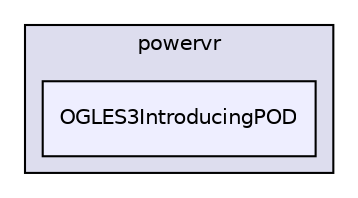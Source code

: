 digraph "PVR/SDK_3.4/Examples/Beginner/07_IntroducingPOD/OGLES3/Build/Android/src/com/powervr/OGLES3IntroducingPOD" {
  compound=true
  node [ fontsize="10", fontname="Helvetica"];
  edge [ labelfontsize="10", labelfontname="Helvetica"];
  subgraph clusterdir_56e71a84584bc9eed0a57f7795b5fee7 {
    graph [ bgcolor="#ddddee", pencolor="black", label="powervr" fontname="Helvetica", fontsize="10", URL="dir_56e71a84584bc9eed0a57f7795b5fee7.html"]
  dir_abee4bb4a5fa4910bee4eb11210a0c20 [shape=box, label="OGLES3IntroducingPOD", style="filled", fillcolor="#eeeeff", pencolor="black", URL="dir_abee4bb4a5fa4910bee4eb11210a0c20.html"];
  }
}
